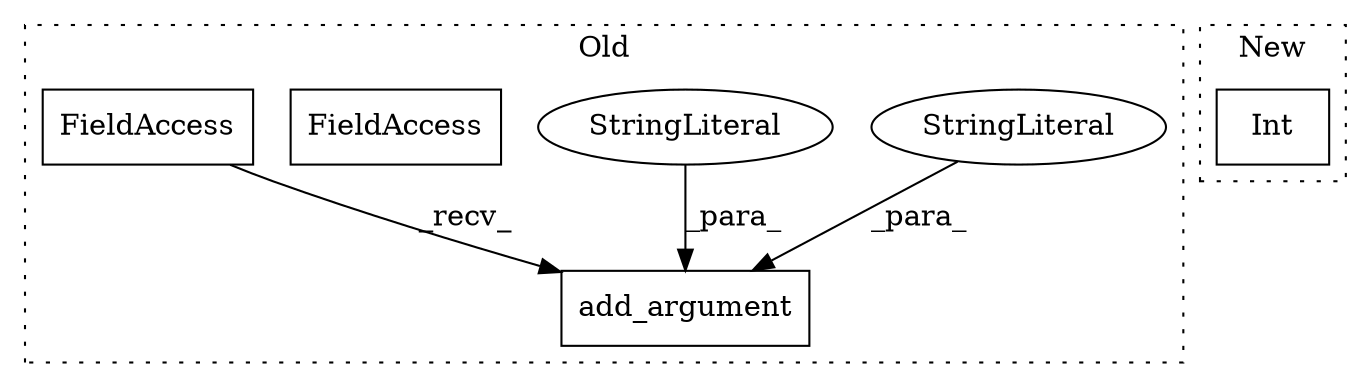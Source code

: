 digraph G {
subgraph cluster0 {
1 [label="add_argument" a="32" s="680,735" l="13,1" shape="box"];
3 [label="StringLiteral" a="45" s="693" l="11" shape="ellipse"];
4 [label="StringLiteral" a="45" s="716" l="19" shape="ellipse"];
5 [label="FieldAccess" a="22" s="673" l="6" shape="box"];
6 [label="FieldAccess" a="22" s="673" l="6" shape="box"];
label = "Old";
style="dotted";
}
subgraph cluster1 {
2 [label="Int" a="32" s="909,914" l="4,1" shape="box"];
label = "New";
style="dotted";
}
3 -> 1 [label="_para_"];
4 -> 1 [label="_para_"];
6 -> 1 [label="_recv_"];
}
